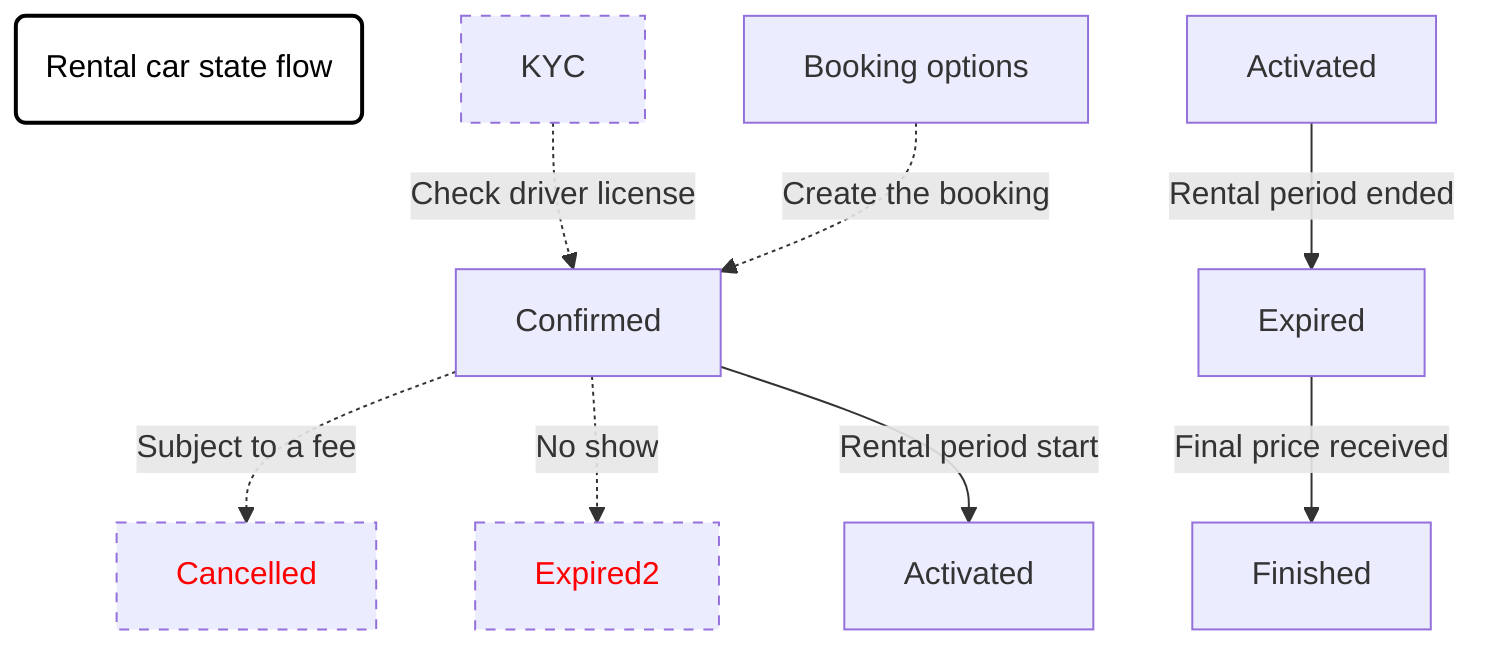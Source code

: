 graph TD
  label1(Rental car state flow)
  %% MermaidJS workflow graph for Taxi TSP
  %% Use https://mermaid-js.github.io/mermaid-live-editor/ to edit
  KYC[KYC] -.->|Check driver license| Confirmed
  Options[Booking options] -.->|Create the booking| Confirmed
  Confirmed -.->|Subject to a fee| Cancelled
  Confirmed -.->|No show| Expired2
  Confirmed -->|Rental period start| Activated
  Activated2[Activated] -->|Rental period ended| Expired
  Expired -->|Final price received| Finished
  style Cancelled color:red,stroke-dasharray: 5, 5
  style label1 stroke-width:2px,color:black,stroke:black,fill:white
  style KYC stroke-dasharray:5,5
  style Expired2 color:red,stroke-dasharray: 5, 5